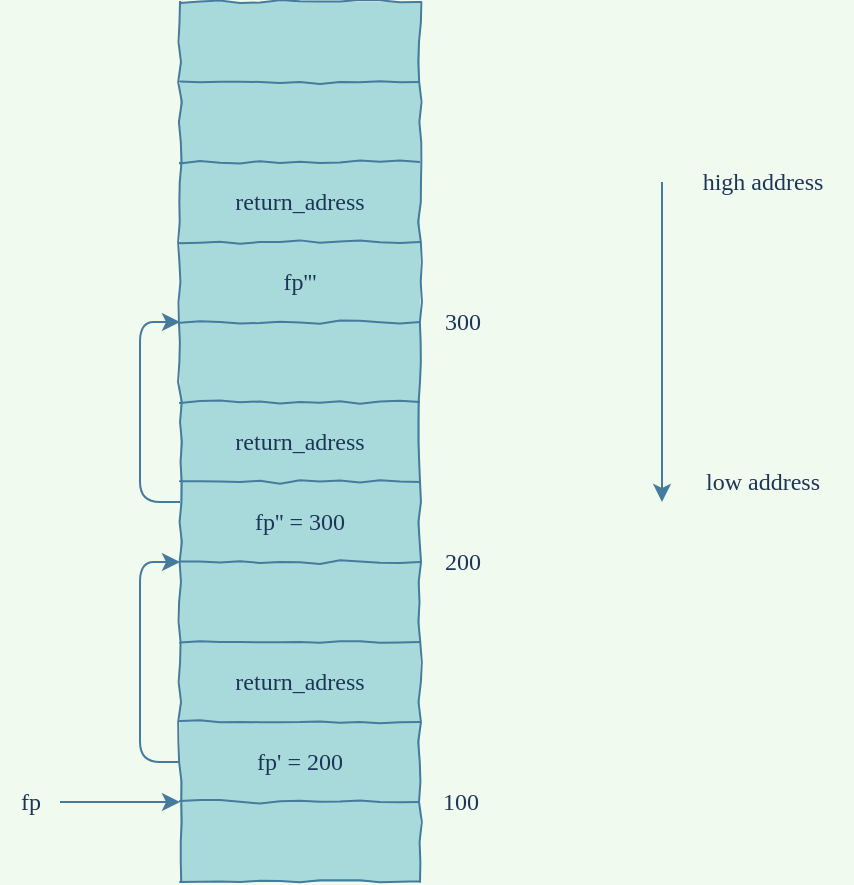 <mxfile version="15.5.2" type="github">
  <diagram id="qzzveHbFKzM360SlWyRH" name="Page-1">
    <mxGraphModel dx="1074" dy="647" grid="1" gridSize="10" guides="1" tooltips="1" connect="1" arrows="1" fold="1" page="1" pageScale="1" pageWidth="827" pageHeight="1169" background="#F1FAEE" math="0" shadow="0">
      <root>
        <mxCell id="0" />
        <mxCell id="1" parent="0" />
        <mxCell id="kwKOkOC7tSV6xay0HEzO-1" value="" style="shape=table;startSize=0;container=1;collapsible=0;childLayout=tableLayout;rounded=0;sketch=0;fontColor=#1D3557;strokeColor=#457B9D;fillColor=#A8DADC;comic=1;fontFamily=Comic Sans MS;" vertex="1" parent="1">
          <mxGeometry x="380" y="80" width="120" height="440" as="geometry" />
        </mxCell>
        <mxCell id="kwKOkOC7tSV6xay0HEzO-2" value="" style="shape=partialRectangle;collapsible=0;dropTarget=0;pointerEvents=0;fillColor=none;top=0;left=0;bottom=0;right=0;points=[[0,0.5],[1,0.5]];portConstraint=eastwest;rounded=0;sketch=0;fontColor=#1D3557;strokeColor=#457B9D;fontFamily=Comic Sans MS;" vertex="1" parent="kwKOkOC7tSV6xay0HEzO-1">
          <mxGeometry width="120" height="40" as="geometry" />
        </mxCell>
        <mxCell id="kwKOkOC7tSV6xay0HEzO-3" value="" style="shape=partialRectangle;html=1;whiteSpace=wrap;connectable=0;overflow=hidden;fillColor=none;top=0;left=0;bottom=0;right=0;pointerEvents=1;rounded=0;sketch=0;fontColor=#1D3557;strokeColor=#457B9D;fontFamily=Comic Sans MS;" vertex="1" parent="kwKOkOC7tSV6xay0HEzO-2">
          <mxGeometry width="120" height="40" as="geometry">
            <mxRectangle width="120" height="40" as="alternateBounds" />
          </mxGeometry>
        </mxCell>
        <mxCell id="kwKOkOC7tSV6xay0HEzO-4" value="" style="shape=partialRectangle;collapsible=0;dropTarget=0;pointerEvents=0;fillColor=none;top=0;left=0;bottom=0;right=0;points=[[0,0.5],[1,0.5]];portConstraint=eastwest;rounded=0;sketch=0;fontColor=#1D3557;strokeColor=#457B9D;fontFamily=Comic Sans MS;" vertex="1" parent="kwKOkOC7tSV6xay0HEzO-1">
          <mxGeometry y="40" width="120" height="40" as="geometry" />
        </mxCell>
        <mxCell id="kwKOkOC7tSV6xay0HEzO-5" value="" style="shape=partialRectangle;html=1;whiteSpace=wrap;connectable=0;overflow=hidden;fillColor=none;top=0;left=0;bottom=0;right=0;pointerEvents=1;rounded=0;sketch=0;fontColor=#1D3557;strokeColor=#457B9D;fontFamily=Comic Sans MS;" vertex="1" parent="kwKOkOC7tSV6xay0HEzO-4">
          <mxGeometry width="120" height="40" as="geometry">
            <mxRectangle width="120" height="40" as="alternateBounds" />
          </mxGeometry>
        </mxCell>
        <mxCell id="kwKOkOC7tSV6xay0HEzO-6" value="" style="shape=partialRectangle;collapsible=0;dropTarget=0;pointerEvents=0;fillColor=none;top=0;left=0;bottom=0;right=0;points=[[0,0.5],[1,0.5]];portConstraint=eastwest;rounded=0;sketch=0;fontColor=#1D3557;strokeColor=#457B9D;fontFamily=Comic Sans MS;" vertex="1" parent="kwKOkOC7tSV6xay0HEzO-1">
          <mxGeometry y="80" width="120" height="40" as="geometry" />
        </mxCell>
        <mxCell id="kwKOkOC7tSV6xay0HEzO-7" value="return_adress" style="shape=partialRectangle;html=1;whiteSpace=wrap;connectable=0;overflow=hidden;fillColor=none;top=0;left=0;bottom=0;right=0;pointerEvents=1;rounded=0;sketch=0;fontColor=#1D3557;strokeColor=#457B9D;fontFamily=Comic Sans MS;" vertex="1" parent="kwKOkOC7tSV6xay0HEzO-6">
          <mxGeometry width="120" height="40" as="geometry">
            <mxRectangle width="120" height="40" as="alternateBounds" />
          </mxGeometry>
        </mxCell>
        <mxCell id="kwKOkOC7tSV6xay0HEzO-8" value="" style="shape=partialRectangle;collapsible=0;dropTarget=0;pointerEvents=0;fillColor=none;top=0;left=0;bottom=0;right=0;points=[[0,0.5],[1,0.5]];portConstraint=eastwest;rounded=0;sketch=0;fontColor=#1D3557;strokeColor=#457B9D;fontFamily=Comic Sans MS;" vertex="1" parent="kwKOkOC7tSV6xay0HEzO-1">
          <mxGeometry y="120" width="120" height="40" as="geometry" />
        </mxCell>
        <mxCell id="kwKOkOC7tSV6xay0HEzO-9" value="fp&#39;&#39;&#39;" style="shape=partialRectangle;html=1;whiteSpace=wrap;connectable=0;overflow=hidden;fillColor=none;top=0;left=0;bottom=0;right=0;pointerEvents=1;rounded=0;sketch=0;fontColor=#1D3557;strokeColor=#457B9D;fontFamily=Comic Sans MS;" vertex="1" parent="kwKOkOC7tSV6xay0HEzO-8">
          <mxGeometry width="120" height="40" as="geometry">
            <mxRectangle width="120" height="40" as="alternateBounds" />
          </mxGeometry>
        </mxCell>
        <mxCell id="kwKOkOC7tSV6xay0HEzO-10" value="" style="shape=partialRectangle;collapsible=0;dropTarget=0;pointerEvents=0;fillColor=none;top=0;left=0;bottom=0;right=0;points=[[0,0.5],[1,0.5]];portConstraint=eastwest;rounded=0;sketch=0;fontColor=#1D3557;strokeColor=#457B9D;fontFamily=Comic Sans MS;" vertex="1" parent="kwKOkOC7tSV6xay0HEzO-1">
          <mxGeometry y="160" width="120" height="40" as="geometry" />
        </mxCell>
        <mxCell id="kwKOkOC7tSV6xay0HEzO-11" value="" style="shape=partialRectangle;html=1;whiteSpace=wrap;connectable=0;overflow=hidden;fillColor=none;top=0;left=0;bottom=0;right=0;pointerEvents=1;rounded=0;sketch=0;fontColor=#1D3557;strokeColor=#457B9D;fontFamily=Comic Sans MS;" vertex="1" parent="kwKOkOC7tSV6xay0HEzO-10">
          <mxGeometry width="120" height="40" as="geometry">
            <mxRectangle width="120" height="40" as="alternateBounds" />
          </mxGeometry>
        </mxCell>
        <mxCell id="kwKOkOC7tSV6xay0HEzO-12" value="" style="shape=partialRectangle;collapsible=0;dropTarget=0;pointerEvents=0;fillColor=none;top=0;left=0;bottom=0;right=0;points=[[0,0.5],[1,0.5]];portConstraint=eastwest;rounded=0;sketch=0;fontColor=#1D3557;strokeColor=#457B9D;fontFamily=Comic Sans MS;" vertex="1" parent="kwKOkOC7tSV6xay0HEzO-1">
          <mxGeometry y="200" width="120" height="40" as="geometry" />
        </mxCell>
        <mxCell id="kwKOkOC7tSV6xay0HEzO-13" value="return_adress" style="shape=partialRectangle;html=1;whiteSpace=wrap;connectable=0;overflow=hidden;fillColor=none;top=0;left=0;bottom=0;right=0;pointerEvents=1;rounded=0;sketch=0;fontColor=#1D3557;strokeColor=#457B9D;fontFamily=Comic Sans MS;" vertex="1" parent="kwKOkOC7tSV6xay0HEzO-12">
          <mxGeometry width="120" height="40" as="geometry">
            <mxRectangle width="120" height="40" as="alternateBounds" />
          </mxGeometry>
        </mxCell>
        <mxCell id="kwKOkOC7tSV6xay0HEzO-31" style="edgeStyle=orthogonalEdgeStyle;curved=0;rounded=1;sketch=0;orthogonalLoop=1;jettySize=auto;html=1;fontFamily=Comic Sans MS;fontColor=#1D3557;strokeColor=#457B9D;fillColor=#A8DADC;" edge="1" parent="kwKOkOC7tSV6xay0HEzO-1" source="kwKOkOC7tSV6xay0HEzO-14" target="kwKOkOC7tSV6xay0HEzO-10">
          <mxGeometry relative="1" as="geometry">
            <Array as="points">
              <mxPoint x="-20" y="250" />
              <mxPoint x="-20" y="160" />
            </Array>
          </mxGeometry>
        </mxCell>
        <mxCell id="kwKOkOC7tSV6xay0HEzO-14" value="" style="shape=partialRectangle;collapsible=0;dropTarget=0;pointerEvents=0;fillColor=none;top=0;left=0;bottom=0;right=0;points=[[0,0.5],[1,0.5]];portConstraint=eastwest;rounded=0;sketch=0;fontColor=#1D3557;strokeColor=#457B9D;fontFamily=Comic Sans MS;" vertex="1" parent="kwKOkOC7tSV6xay0HEzO-1">
          <mxGeometry y="240" width="120" height="40" as="geometry" />
        </mxCell>
        <mxCell id="kwKOkOC7tSV6xay0HEzO-15" value="fp&#39;&#39; = 300" style="shape=partialRectangle;html=1;whiteSpace=wrap;connectable=0;overflow=hidden;fillColor=none;top=0;left=0;bottom=0;right=0;pointerEvents=1;rounded=0;sketch=0;fontColor=#1D3557;strokeColor=#457B9D;fontFamily=Comic Sans MS;" vertex="1" parent="kwKOkOC7tSV6xay0HEzO-14">
          <mxGeometry width="120" height="40" as="geometry">
            <mxRectangle width="120" height="40" as="alternateBounds" />
          </mxGeometry>
        </mxCell>
        <mxCell id="kwKOkOC7tSV6xay0HEzO-16" value="" style="shape=partialRectangle;collapsible=0;dropTarget=0;pointerEvents=0;fillColor=none;top=0;left=0;bottom=0;right=0;points=[[0,0.5],[1,0.5]];portConstraint=eastwest;rounded=0;sketch=0;fontColor=#1D3557;strokeColor=#457B9D;fontFamily=Comic Sans MS;" vertex="1" parent="kwKOkOC7tSV6xay0HEzO-1">
          <mxGeometry y="280" width="120" height="40" as="geometry" />
        </mxCell>
        <mxCell id="kwKOkOC7tSV6xay0HEzO-17" value="" style="shape=partialRectangle;html=1;whiteSpace=wrap;connectable=0;overflow=hidden;fillColor=none;top=0;left=0;bottom=0;right=0;pointerEvents=1;rounded=0;sketch=0;fontColor=#1D3557;strokeColor=#457B9D;fontFamily=Comic Sans MS;" vertex="1" parent="kwKOkOC7tSV6xay0HEzO-16">
          <mxGeometry width="120" height="40" as="geometry">
            <mxRectangle width="120" height="40" as="alternateBounds" />
          </mxGeometry>
        </mxCell>
        <mxCell id="kwKOkOC7tSV6xay0HEzO-18" value="" style="shape=partialRectangle;collapsible=0;dropTarget=0;pointerEvents=0;fillColor=none;top=0;left=0;bottom=0;right=0;points=[[0,0.5],[1,0.5]];portConstraint=eastwest;rounded=0;sketch=0;fontColor=#1D3557;strokeColor=#457B9D;fontFamily=Comic Sans MS;" vertex="1" parent="kwKOkOC7tSV6xay0HEzO-1">
          <mxGeometry y="320" width="120" height="40" as="geometry" />
        </mxCell>
        <mxCell id="kwKOkOC7tSV6xay0HEzO-19" value="return_adress" style="shape=partialRectangle;html=1;whiteSpace=wrap;connectable=0;overflow=hidden;fillColor=none;top=0;left=0;bottom=0;right=0;pointerEvents=1;rounded=0;sketch=0;fontColor=#1D3557;strokeColor=#457B9D;fontFamily=Comic Sans MS;" vertex="1" parent="kwKOkOC7tSV6xay0HEzO-18">
          <mxGeometry width="120" height="40" as="geometry">
            <mxRectangle width="120" height="40" as="alternateBounds" />
          </mxGeometry>
        </mxCell>
        <mxCell id="kwKOkOC7tSV6xay0HEzO-30" style="edgeStyle=orthogonalEdgeStyle;curved=0;rounded=1;sketch=0;orthogonalLoop=1;jettySize=auto;html=1;fontFamily=Comic Sans MS;fontColor=#1D3557;strokeColor=#457B9D;fillColor=#A8DADC;" edge="1" parent="kwKOkOC7tSV6xay0HEzO-1" source="kwKOkOC7tSV6xay0HEzO-20" target="kwKOkOC7tSV6xay0HEzO-16">
          <mxGeometry relative="1" as="geometry">
            <Array as="points">
              <mxPoint x="-20" y="380" />
              <mxPoint x="-20" y="280" />
            </Array>
          </mxGeometry>
        </mxCell>
        <mxCell id="kwKOkOC7tSV6xay0HEzO-20" value="" style="shape=partialRectangle;collapsible=0;dropTarget=0;pointerEvents=0;fillColor=none;top=0;left=0;bottom=0;right=0;points=[[0,0.5],[1,0.5]];portConstraint=eastwest;rounded=0;sketch=0;fontColor=#1D3557;strokeColor=#457B9D;fontFamily=Comic Sans MS;" vertex="1" parent="kwKOkOC7tSV6xay0HEzO-1">
          <mxGeometry y="360" width="120" height="40" as="geometry" />
        </mxCell>
        <mxCell id="kwKOkOC7tSV6xay0HEzO-21" value="fp&#39; = 200" style="shape=partialRectangle;html=1;whiteSpace=wrap;connectable=0;overflow=hidden;fillColor=none;top=0;left=0;bottom=0;right=0;pointerEvents=1;rounded=0;sketch=0;fontColor=#1D3557;strokeColor=#457B9D;fontFamily=Comic Sans MS;" vertex="1" parent="kwKOkOC7tSV6xay0HEzO-20">
          <mxGeometry width="120" height="40" as="geometry">
            <mxRectangle width="120" height="40" as="alternateBounds" />
          </mxGeometry>
        </mxCell>
        <mxCell id="kwKOkOC7tSV6xay0HEzO-22" value="" style="shape=partialRectangle;collapsible=0;dropTarget=0;pointerEvents=0;fillColor=none;top=0;left=0;bottom=0;right=0;points=[[0,0.5],[1,0.5]];portConstraint=eastwest;rounded=0;sketch=0;fontColor=#1D3557;strokeColor=#457B9D;fontFamily=Comic Sans MS;" vertex="1" parent="kwKOkOC7tSV6xay0HEzO-1">
          <mxGeometry y="400" width="120" height="40" as="geometry" />
        </mxCell>
        <mxCell id="kwKOkOC7tSV6xay0HEzO-23" value="" style="shape=partialRectangle;html=1;whiteSpace=wrap;connectable=0;overflow=hidden;fillColor=none;top=0;left=0;bottom=0;right=0;pointerEvents=1;rounded=0;sketch=0;fontColor=#1D3557;strokeColor=#457B9D;fontFamily=Comic Sans MS;" vertex="1" parent="kwKOkOC7tSV6xay0HEzO-22">
          <mxGeometry width="120" height="40" as="geometry">
            <mxRectangle width="120" height="40" as="alternateBounds" />
          </mxGeometry>
        </mxCell>
        <mxCell id="kwKOkOC7tSV6xay0HEzO-26" value="" style="edgeStyle=orthogonalEdgeStyle;curved=0;rounded=1;sketch=0;orthogonalLoop=1;jettySize=auto;html=1;fontColor=#1D3557;strokeColor=#457B9D;fillColor=#A8DADC;fontFamily=Comic Sans MS;" edge="1" parent="1" source="kwKOkOC7tSV6xay0HEzO-24" target="kwKOkOC7tSV6xay0HEzO-22">
          <mxGeometry relative="1" as="geometry">
            <Array as="points">
              <mxPoint x="370" y="480" />
              <mxPoint x="370" y="480" />
            </Array>
          </mxGeometry>
        </mxCell>
        <mxCell id="kwKOkOC7tSV6xay0HEzO-24" value="fp" style="text;html=1;align=center;verticalAlign=middle;resizable=0;points=[];autosize=1;strokeColor=none;fillColor=none;fontColor=#1D3557;fontFamily=Comic Sans MS;" vertex="1" parent="1">
          <mxGeometry x="290" y="470" width="30" height="20" as="geometry" />
        </mxCell>
        <mxCell id="kwKOkOC7tSV6xay0HEzO-27" value="" style="endArrow=classic;html=1;rounded=1;sketch=0;fontColor=#1D3557;strokeColor=#457B9D;fillColor=#A8DADC;curved=0;fontFamily=Comic Sans MS;" edge="1" parent="1">
          <mxGeometry width="50" height="50" relative="1" as="geometry">
            <mxPoint x="621" y="170" as="sourcePoint" />
            <mxPoint x="621" y="330" as="targetPoint" />
          </mxGeometry>
        </mxCell>
        <mxCell id="kwKOkOC7tSV6xay0HEzO-28" value="high address" style="text;html=1;align=center;verticalAlign=middle;resizable=0;points=[];autosize=1;strokeColor=none;fillColor=none;fontColor=#1D3557;fontFamily=Comic Sans MS;" vertex="1" parent="1">
          <mxGeometry x="626" y="160" width="90" height="20" as="geometry" />
        </mxCell>
        <mxCell id="kwKOkOC7tSV6xay0HEzO-29" value="low address" style="text;html=1;align=center;verticalAlign=middle;resizable=0;points=[];autosize=1;strokeColor=none;fillColor=none;fontColor=#1D3557;fontFamily=Comic Sans MS;" vertex="1" parent="1">
          <mxGeometry x="631" y="310" width="80" height="20" as="geometry" />
        </mxCell>
        <mxCell id="kwKOkOC7tSV6xay0HEzO-32" value="100" style="text;html=1;align=center;verticalAlign=middle;resizable=0;points=[];autosize=1;strokeColor=none;fillColor=none;fontFamily=Comic Sans MS;fontColor=#1D3557;" vertex="1" parent="1">
          <mxGeometry x="500" y="470" width="40" height="20" as="geometry" />
        </mxCell>
        <mxCell id="kwKOkOC7tSV6xay0HEzO-33" value="200" style="text;html=1;align=center;verticalAlign=middle;resizable=0;points=[];autosize=1;strokeColor=none;fillColor=none;fontFamily=Comic Sans MS;fontColor=#1D3557;" vertex="1" parent="1">
          <mxGeometry x="501" y="350" width="40" height="20" as="geometry" />
        </mxCell>
        <mxCell id="kwKOkOC7tSV6xay0HEzO-34" value="300" style="text;html=1;align=center;verticalAlign=middle;resizable=0;points=[];autosize=1;strokeColor=none;fillColor=none;fontFamily=Comic Sans MS;fontColor=#1D3557;" vertex="1" parent="1">
          <mxGeometry x="501" y="230" width="40" height="20" as="geometry" />
        </mxCell>
      </root>
    </mxGraphModel>
  </diagram>
</mxfile>
